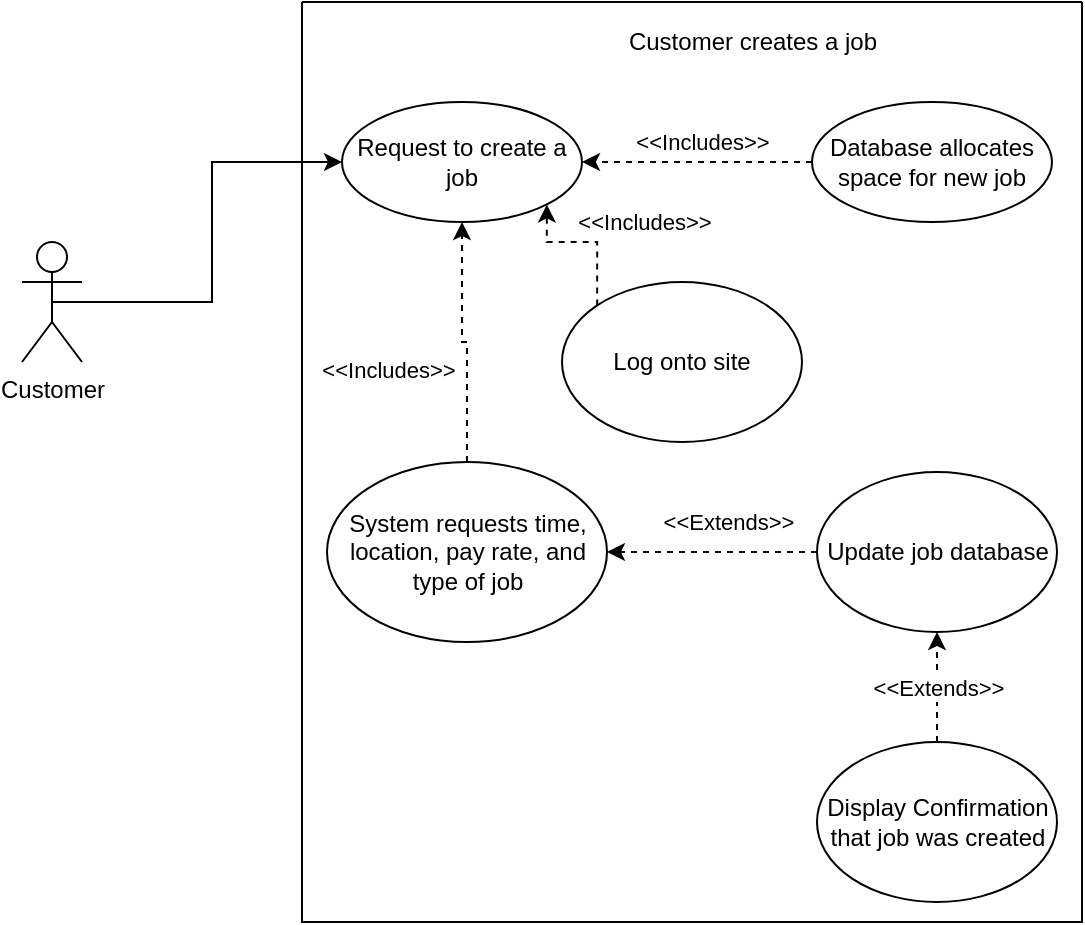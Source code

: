 <mxfile version="16.4.6" type="github" pages="3"><diagram id="Zx_QmFrWZypdLIpAdyQb" name="Create a Job"><mxGraphModel dx="639" dy="747" grid="1" gridSize="10" guides="1" tooltips="1" connect="1" arrows="1" fold="1" page="1" pageScale="1" pageWidth="850" pageHeight="1100" math="0" shadow="0"><root><mxCell id="0"/><mxCell id="1" parent="0"/><mxCell id="qV-fbCYDBjOW4MGnVXR2-8" style="edgeStyle=orthogonalEdgeStyle;rounded=0;orthogonalLoop=1;jettySize=auto;html=1;exitX=0.5;exitY=0.5;exitDx=0;exitDy=0;exitPerimeter=0;entryX=0;entryY=0.5;entryDx=0;entryDy=0;" edge="1" parent="1" source="qV-fbCYDBjOW4MGnVXR2-1" target="qV-fbCYDBjOW4MGnVXR2-4"><mxGeometry relative="1" as="geometry"/></mxCell><mxCell id="qV-fbCYDBjOW4MGnVXR2-1" value="Customer" style="shape=umlActor;verticalLabelPosition=bottom;verticalAlign=top;html=1;" vertex="1" parent="1"><mxGeometry x="30" y="150" width="30" height="60" as="geometry"/></mxCell><mxCell id="qV-fbCYDBjOW4MGnVXR2-4" value="Request to create a job" style="ellipse;whiteSpace=wrap;html=1;verticalAlign=middle;" vertex="1" parent="1"><mxGeometry x="190" y="80" width="120" height="60" as="geometry"/></mxCell><mxCell id="qV-fbCYDBjOW4MGnVXR2-12" style="edgeStyle=orthogonalEdgeStyle;rounded=0;orthogonalLoop=1;jettySize=auto;html=1;exitX=0;exitY=0.5;exitDx=0;exitDy=0;entryX=1;entryY=0.5;entryDx=0;entryDy=0;dashed=1;" edge="1" parent="1" source="qV-fbCYDBjOW4MGnVXR2-9" target="qV-fbCYDBjOW4MGnVXR2-4"><mxGeometry relative="1" as="geometry"/></mxCell><mxCell id="qV-fbCYDBjOW4MGnVXR2-13" value="&amp;lt;&amp;lt;Includes&amp;gt;&amp;gt;" style="edgeLabel;html=1;align=center;verticalAlign=middle;resizable=0;points=[];" vertex="1" connectable="0" parent="qV-fbCYDBjOW4MGnVXR2-12"><mxGeometry x="-0.217" y="1" relative="1" as="geometry"><mxPoint x="-10" y="-11" as="offset"/></mxGeometry></mxCell><mxCell id="qV-fbCYDBjOW4MGnVXR2-9" value="Database allocates space for new job" style="ellipse;whiteSpace=wrap;html=1;" vertex="1" parent="1"><mxGeometry x="425" y="80" width="120" height="60" as="geometry"/></mxCell><mxCell id="qV-fbCYDBjOW4MGnVXR2-16" value="&amp;lt;&amp;lt;Includes&amp;gt;&amp;gt;" style="edgeStyle=orthogonalEdgeStyle;rounded=0;orthogonalLoop=1;jettySize=auto;html=1;exitX=0.5;exitY=0;exitDx=0;exitDy=0;entryX=0.5;entryY=1;entryDx=0;entryDy=0;dashed=1;" edge="1" parent="1" source="qV-fbCYDBjOW4MGnVXR2-14" target="qV-fbCYDBjOW4MGnVXR2-4"><mxGeometry x="-0.25" y="40" relative="1" as="geometry"><mxPoint as="offset"/></mxGeometry></mxCell><mxCell id="qV-fbCYDBjOW4MGnVXR2-21" value="" style="swimlane;startSize=0;" vertex="1" parent="1"><mxGeometry x="170" y="30" width="390" height="460" as="geometry"/></mxCell><mxCell id="qV-fbCYDBjOW4MGnVXR2-22" value="Customer creates a job" style="text;html=1;align=center;verticalAlign=middle;resizable=0;points=[];autosize=1;strokeColor=none;fillColor=none;" vertex="1" parent="qV-fbCYDBjOW4MGnVXR2-21"><mxGeometry x="155" y="10" width="140" height="20" as="geometry"/></mxCell><mxCell id="xqY7a0ANIWQVLVhN2fle-1" value="Log onto site" style="ellipse;whiteSpace=wrap;html=1;" vertex="1" parent="qV-fbCYDBjOW4MGnVXR2-21"><mxGeometry x="130" y="140" width="120" height="80" as="geometry"/></mxCell><mxCell id="qV-fbCYDBjOW4MGnVXR2-14" value="System requests time, location, pay rate, and type of job" style="ellipse;whiteSpace=wrap;html=1;verticalAlign=middle;" vertex="1" parent="qV-fbCYDBjOW4MGnVXR2-21"><mxGeometry x="12.5" y="230" width="140" height="90" as="geometry"/></mxCell><mxCell id="qV-fbCYDBjOW4MGnVXR2-18" value="&amp;lt;&amp;lt;Extends&amp;gt;&amp;gt;" style="edgeStyle=orthogonalEdgeStyle;rounded=0;orthogonalLoop=1;jettySize=auto;html=1;exitX=0;exitY=0.5;exitDx=0;exitDy=0;entryX=1;entryY=0.5;entryDx=0;entryDy=0;dashed=1;" edge="1" parent="qV-fbCYDBjOW4MGnVXR2-21" source="qV-fbCYDBjOW4MGnVXR2-17" target="qV-fbCYDBjOW4MGnVXR2-14"><mxGeometry x="-0.143" y="-15" relative="1" as="geometry"><mxPoint as="offset"/></mxGeometry></mxCell><mxCell id="qV-fbCYDBjOW4MGnVXR2-17" value="Update job database" style="ellipse;whiteSpace=wrap;html=1;" vertex="1" parent="qV-fbCYDBjOW4MGnVXR2-21"><mxGeometry x="257.5" y="235" width="120" height="80" as="geometry"/></mxCell><mxCell id="qV-fbCYDBjOW4MGnVXR2-20" value="&amp;lt;&amp;lt;Extends&amp;gt;&amp;gt;" style="edgeStyle=orthogonalEdgeStyle;rounded=0;orthogonalLoop=1;jettySize=auto;html=1;exitX=0.5;exitY=0;exitDx=0;exitDy=0;entryX=0.5;entryY=1;entryDx=0;entryDy=0;dashed=1;" edge="1" parent="qV-fbCYDBjOW4MGnVXR2-21" source="qV-fbCYDBjOW4MGnVXR2-19" target="qV-fbCYDBjOW4MGnVXR2-17"><mxGeometry relative="1" as="geometry"><Array as="points"><mxPoint x="317.5" y="350"/><mxPoint x="317.5" y="350"/></Array></mxGeometry></mxCell><mxCell id="qV-fbCYDBjOW4MGnVXR2-19" value="Display Confirmation that job was created" style="ellipse;whiteSpace=wrap;html=1;" vertex="1" parent="qV-fbCYDBjOW4MGnVXR2-21"><mxGeometry x="257.5" y="370" width="120" height="80" as="geometry"/></mxCell><mxCell id="xqY7a0ANIWQVLVhN2fle-2" value="&amp;lt;&amp;lt;Includes&amp;gt;&amp;gt;" style="edgeStyle=orthogonalEdgeStyle;rounded=0;orthogonalLoop=1;jettySize=auto;html=1;exitX=0;exitY=0;exitDx=0;exitDy=0;entryX=1;entryY=1;entryDx=0;entryDy=0;dashed=1;" edge="1" parent="1" source="xqY7a0ANIWQVLVhN2fle-1" target="qV-fbCYDBjOW4MGnVXR2-4"><mxGeometry x="-0.162" y="-25" relative="1" as="geometry"><mxPoint x="23" y="15" as="offset"/></mxGeometry></mxCell></root></mxGraphModel></diagram><diagram name="User creates a new account" id="DfImJ0czClOGR9f4nIti"><mxGraphModel dx="752" dy="879" grid="1" gridSize="10" guides="1" tooltips="1" connect="1" arrows="1" fold="1" page="1" pageScale="1" pageWidth="850" pageHeight="1100" math="0" shadow="0"><root><mxCell id="nTVbtUWbXGabkad5to7Q-0"/><mxCell id="nTVbtUWbXGabkad5to7Q-1" parent="nTVbtUWbXGabkad5to7Q-0"/><mxCell id="nTVbtUWbXGabkad5to7Q-2" style="edgeStyle=orthogonalEdgeStyle;rounded=0;orthogonalLoop=1;jettySize=auto;html=1;exitX=0.5;exitY=0.5;exitDx=0;exitDy=0;exitPerimeter=0;entryX=0;entryY=0.5;entryDx=0;entryDy=0;" edge="1" parent="nTVbtUWbXGabkad5to7Q-1" source="nTVbtUWbXGabkad5to7Q-3" target="nTVbtUWbXGabkad5to7Q-4"><mxGeometry relative="1" as="geometry"/></mxCell><mxCell id="nTVbtUWbXGabkad5to7Q-3" value="User" style="shape=umlActor;verticalLabelPosition=bottom;verticalAlign=top;html=1;" vertex="1" parent="nTVbtUWbXGabkad5to7Q-1"><mxGeometry x="30" y="150" width="30" height="60" as="geometry"/></mxCell><mxCell id="nTVbtUWbXGabkad5to7Q-4" value="Request to create a new account" style="ellipse;whiteSpace=wrap;html=1;verticalAlign=middle;" vertex="1" parent="nTVbtUWbXGabkad5to7Q-1"><mxGeometry x="190" y="80" width="120" height="60" as="geometry"/></mxCell><mxCell id="nTVbtUWbXGabkad5to7Q-5" style="edgeStyle=orthogonalEdgeStyle;rounded=0;orthogonalLoop=1;jettySize=auto;html=1;exitX=0;exitY=0.5;exitDx=0;exitDy=0;entryX=1;entryY=0.5;entryDx=0;entryDy=0;dashed=1;" edge="1" parent="nTVbtUWbXGabkad5to7Q-1" source="nTVbtUWbXGabkad5to7Q-7" target="nTVbtUWbXGabkad5to7Q-4"><mxGeometry relative="1" as="geometry"/></mxCell><mxCell id="nTVbtUWbXGabkad5to7Q-6" value="&amp;lt;&amp;lt;Includes&amp;gt;&amp;gt;" style="edgeLabel;html=1;align=center;verticalAlign=middle;resizable=0;points=[];" vertex="1" connectable="0" parent="nTVbtUWbXGabkad5to7Q-5"><mxGeometry x="-0.217" y="1" relative="1" as="geometry"><mxPoint x="-10" y="-11" as="offset"/></mxGeometry></mxCell><mxCell id="nTVbtUWbXGabkad5to7Q-7" value="Database allocates space for new account" style="ellipse;whiteSpace=wrap;html=1;" vertex="1" parent="nTVbtUWbXGabkad5to7Q-1"><mxGeometry x="425" y="80" width="155" height="70" as="geometry"/></mxCell><mxCell id="nTVbtUWbXGabkad5to7Q-8" value="&amp;lt;&amp;lt;Includes&amp;gt;&amp;gt;" style="edgeStyle=orthogonalEdgeStyle;rounded=0;orthogonalLoop=1;jettySize=auto;html=1;exitX=0.5;exitY=0;exitDx=0;exitDy=0;entryX=0.5;entryY=1;entryDx=0;entryDy=0;dashed=1;" edge="1" parent="nTVbtUWbXGabkad5to7Q-1" source="nTVbtUWbXGabkad5to7Q-16" target="nTVbtUWbXGabkad5to7Q-4"><mxGeometry y="-40" relative="1" as="geometry"><mxPoint as="offset"/></mxGeometry></mxCell><mxCell id="nTVbtUWbXGabkad5to7Q-9" value="`" style="swimlane;startSize=0;" vertex="1" parent="nTVbtUWbXGabkad5to7Q-1"><mxGeometry x="160" y="50" width="440" height="650" as="geometry"/></mxCell><mxCell id="nTVbtUWbXGabkad5to7Q-10" value="User creates an account" style="text;html=1;align=center;verticalAlign=middle;resizable=0;points=[];autosize=1;strokeColor=none;fillColor=none;" vertex="1" parent="nTVbtUWbXGabkad5to7Q-9"><mxGeometry x="150" y="10" width="150" height="20" as="geometry"/></mxCell><mxCell id="nTVbtUWbXGabkad5to7Q-21" value="&amp;lt;&amp;lt;Extends&amp;gt;&amp;gt;" style="edgeStyle=orthogonalEdgeStyle;rounded=0;orthogonalLoop=1;jettySize=auto;html=1;exitX=0;exitY=0.5;exitDx=0;exitDy=0;entryX=1;entryY=0.5;entryDx=0;entryDy=0;dashed=1;" edge="1" parent="nTVbtUWbXGabkad5to7Q-9" source="nTVbtUWbXGabkad5to7Q-15" target="nTVbtUWbXGabkad5to7Q-16"><mxGeometry relative="1" as="geometry"/></mxCell><mxCell id="nTVbtUWbXGabkad5to7Q-15" value="Prompt user of invalid or incomplete entry" style="ellipse;whiteSpace=wrap;html=1;" vertex="1" parent="nTVbtUWbXGabkad5to7Q-9"><mxGeometry x="270" y="135" width="140" height="80" as="geometry"/></mxCell><mxCell id="nTVbtUWbXGabkad5to7Q-16" value="System requests necessary information" style="ellipse;whiteSpace=wrap;html=1;verticalAlign=middle;" vertex="1" parent="nTVbtUWbXGabkad5to7Q-9"><mxGeometry x="20" y="130" width="140" height="90" as="geometry"/></mxCell><mxCell id="hL3hwvM2I1etJ5RDarkk-1" value="&amp;lt;&amp;lt;Extends&amp;gt;&amp;gt;" style="edgeStyle=orthogonalEdgeStyle;rounded=0;orthogonalLoop=1;jettySize=auto;html=1;exitX=0.5;exitY=0;exitDx=0;exitDy=0;entryX=0.5;entryY=1;entryDx=0;entryDy=0;dashed=1;" edge="1" parent="nTVbtUWbXGabkad5to7Q-9" source="hL3hwvM2I1etJ5RDarkk-0" target="nTVbtUWbXGabkad5to7Q-16"><mxGeometry x="0.333" y="-40" relative="1" as="geometry"><mxPoint as="offset"/></mxGeometry></mxCell><mxCell id="hL3hwvM2I1etJ5RDarkk-8" value="" style="edgeStyle=orthogonalEdgeStyle;rounded=0;orthogonalLoop=1;jettySize=auto;html=1;dashed=1;" edge="1" parent="nTVbtUWbXGabkad5to7Q-9" source="hL3hwvM2I1etJ5RDarkk-0" target="nTVbtUWbXGabkad5to7Q-16"><mxGeometry relative="1" as="geometry"/></mxCell><mxCell id="hL3hwvM2I1etJ5RDarkk-0" value="Display terms and conditions" style="ellipse;whiteSpace=wrap;html=1;" vertex="1" parent="nTVbtUWbXGabkad5to7Q-9"><mxGeometry x="25" y="290" width="135" height="80" as="geometry"/></mxCell><mxCell id="hL3hwvM2I1etJ5RDarkk-3" value="&amp;lt;&amp;lt;Extends&amp;gt;&amp;gt;" style="edgeStyle=orthogonalEdgeStyle;rounded=0;orthogonalLoop=1;jettySize=auto;html=1;exitX=0;exitY=0.5;exitDx=0;exitDy=0;entryX=1;entryY=0.5;entryDx=0;entryDy=0;dashed=1;" edge="1" parent="nTVbtUWbXGabkad5to7Q-9" source="hL3hwvM2I1etJ5RDarkk-2" target="hL3hwvM2I1etJ5RDarkk-0"><mxGeometry relative="1" as="geometry"/></mxCell><mxCell id="hL3hwvM2I1etJ5RDarkk-2" value="Discard entry if terms and conditions are not accepted" style="ellipse;whiteSpace=wrap;html=1;" vertex="1" parent="nTVbtUWbXGabkad5to7Q-9"><mxGeometry x="267.5" y="285" width="135" height="90" as="geometry"/></mxCell><mxCell id="hL3hwvM2I1etJ5RDarkk-7" value="&amp;lt;&amp;lt;Extends&amp;gt;&amp;gt;" style="edgeStyle=orthogonalEdgeStyle;rounded=0;orthogonalLoop=1;jettySize=auto;html=1;exitX=0;exitY=0.5;exitDx=0;exitDy=0;entryX=1;entryY=0.5;entryDx=0;entryDy=0;dashed=1;" edge="1" parent="nTVbtUWbXGabkad5to7Q-9" source="nTVbtUWbXGabkad5to7Q-12" target="nTVbtUWbXGabkad5to7Q-14"><mxGeometry x="-0.059" y="-10" relative="1" as="geometry"><mxPoint as="offset"/></mxGeometry></mxCell><mxCell id="nTVbtUWbXGabkad5to7Q-12" value="Update account database" style="ellipse;whiteSpace=wrap;html=1;" vertex="1" parent="nTVbtUWbXGabkad5to7Q-9"><mxGeometry x="240" y="540" width="120" height="80" as="geometry"/></mxCell><mxCell id="hL3hwvM2I1etJ5RDarkk-6" value="&amp;lt;&amp;lt;Extends&amp;gt;&amp;gt;" style="edgeStyle=orthogonalEdgeStyle;rounded=0;orthogonalLoop=1;jettySize=auto;html=1;exitX=0.5;exitY=0;exitDx=0;exitDy=0;entryX=0.5;entryY=1;entryDx=0;entryDy=0;dashed=1;" edge="1" parent="nTVbtUWbXGabkad5to7Q-9" source="nTVbtUWbXGabkad5to7Q-14" target="hL3hwvM2I1etJ5RDarkk-4"><mxGeometry y="-40" relative="1" as="geometry"><mxPoint as="offset"/></mxGeometry></mxCell><mxCell id="nTVbtUWbXGabkad5to7Q-14" value="Display Confirmation that account was created" style="ellipse;whiteSpace=wrap;html=1;verticalAlign=middle;horizontal=1;" vertex="1" parent="nTVbtUWbXGabkad5to7Q-9"><mxGeometry x="25" y="540" width="130" height="80" as="geometry"/></mxCell><mxCell id="hL3hwvM2I1etJ5RDarkk-5" value="&amp;lt;&amp;lt;Extends&amp;gt;&amp;gt;" style="edgeStyle=orthogonalEdgeStyle;rounded=0;orthogonalLoop=1;jettySize=auto;html=1;exitX=0.5;exitY=0;exitDx=0;exitDy=0;entryX=0.5;entryY=1;entryDx=0;entryDy=0;dashed=1;" edge="1" parent="nTVbtUWbXGabkad5to7Q-9" source="hL3hwvM2I1etJ5RDarkk-4" target="hL3hwvM2I1etJ5RDarkk-0"><mxGeometry x="0.2" y="-40" relative="1" as="geometry"><mxPoint as="offset"/></mxGeometry></mxCell><mxCell id="hL3hwvM2I1etJ5RDarkk-4" value="Allow access conditional to type of account" style="ellipse;whiteSpace=wrap;html=1;" vertex="1" parent="nTVbtUWbXGabkad5to7Q-9"><mxGeometry x="30" y="420" width="120" height="80" as="geometry"/></mxCell></root></mxGraphModel></diagram><diagram id="Rb0o0P_o0mZRAJOYswBw" name="Finished job"><mxGraphModel dx="639" dy="747" grid="1" gridSize="10" guides="1" tooltips="1" connect="1" arrows="1" fold="1" page="1" pageScale="1" pageWidth="850" pageHeight="1100" math="0" shadow="0"><root><mxCell id="r1SLeKYqLE4OrUx3cYeM-0"/><mxCell id="r1SLeKYqLE4OrUx3cYeM-1" parent="r1SLeKYqLE4OrUx3cYeM-0"/><mxCell id="r1SLeKYqLE4OrUx3cYeM-10" style="edgeStyle=orthogonalEdgeStyle;rounded=0;orthogonalLoop=1;jettySize=auto;html=1;exitX=0.5;exitY=0.5;exitDx=0;exitDy=0;exitPerimeter=0;entryX=0;entryY=0.5;entryDx=0;entryDy=0;" edge="1" parent="r1SLeKYqLE4OrUx3cYeM-1" source="r1SLeKYqLE4OrUx3cYeM-2" target="r1SLeKYqLE4OrUx3cYeM-3"><mxGeometry relative="1" as="geometry"/></mxCell><mxCell id="r1SLeKYqLE4OrUx3cYeM-2" value="Worker" style="shape=umlActor;verticalLabelPosition=bottom;verticalAlign=top;html=1;outlineConnect=0;" vertex="1" parent="r1SLeKYqLE4OrUx3cYeM-1"><mxGeometry x="180" y="130" width="30" height="60" as="geometry"/></mxCell><mxCell id="r1SLeKYqLE4OrUx3cYeM-3" value="Enters that the job is finished" style="ellipse;whiteSpace=wrap;html=1;" vertex="1" parent="r1SLeKYqLE4OrUx3cYeM-1"><mxGeometry x="340" y="120" width="120" height="80" as="geometry"/></mxCell><mxCell id="r1SLeKYqLE4OrUx3cYeM-8" value="&amp;lt;&amp;lt;Includes&amp;gt;&amp;gt;" style="edgeStyle=orthogonalEdgeStyle;rounded=0;orthogonalLoop=1;jettySize=auto;html=1;exitX=0;exitY=0.5;exitDx=0;exitDy=0;entryX=1;entryY=0.5;entryDx=0;entryDy=0;dashed=1;" edge="1" parent="r1SLeKYqLE4OrUx3cYeM-1" source="r1SLeKYqLE4OrUx3cYeM-4" target="r1SLeKYqLE4OrUx3cYeM-3"><mxGeometry y="-10" relative="1" as="geometry"><mxPoint as="offset"/></mxGeometry></mxCell><mxCell id="r1SLeKYqLE4OrUx3cYeM-4" value="Update job status in database" style="ellipse;whiteSpace=wrap;html=1;" vertex="1" parent="r1SLeKYqLE4OrUx3cYeM-1"><mxGeometry x="590" y="120" width="120" height="80" as="geometry"/></mxCell><mxCell id="r1SLeKYqLE4OrUx3cYeM-9" value="&amp;lt;&amp;lt;Includes&amp;gt;&amp;gt;" style="edgeStyle=orthogonalEdgeStyle;rounded=0;orthogonalLoop=1;jettySize=auto;html=1;exitX=0.5;exitY=0;exitDx=0;exitDy=0;entryX=0.5;entryY=1;entryDx=0;entryDy=0;dashed=1;" edge="1" parent="r1SLeKYqLE4OrUx3cYeM-1" source="r1SLeKYqLE4OrUx3cYeM-6" target="r1SLeKYqLE4OrUx3cYeM-3"><mxGeometry x="-0.333" y="-40" relative="1" as="geometry"><mxPoint as="offset"/></mxGeometry></mxCell><mxCell id="r1SLeKYqLE4OrUx3cYeM-6" value="System notifies the customer that the job is finished" style="ellipse;whiteSpace=wrap;html=1;" vertex="1" parent="r1SLeKYqLE4OrUx3cYeM-1"><mxGeometry x="335" y="260" width="130" height="90" as="geometry"/></mxCell><mxCell id="r1SLeKYqLE4OrUx3cYeM-19" style="edgeStyle=orthogonalEdgeStyle;rounded=0;orthogonalLoop=1;jettySize=auto;html=1;exitX=0.5;exitY=0.5;exitDx=0;exitDy=0;exitPerimeter=0;entryX=0;entryY=0.5;entryDx=0;entryDy=0;" edge="1" parent="r1SLeKYqLE4OrUx3cYeM-1" source="r1SLeKYqLE4OrUx3cYeM-11" target="r1SLeKYqLE4OrUx3cYeM-12"><mxGeometry relative="1" as="geometry"/></mxCell><mxCell id="r1SLeKYqLE4OrUx3cYeM-11" value="Customer" style="shape=umlActor;verticalLabelPosition=bottom;verticalAlign=top;html=1;outlineConnect=0;" vertex="1" parent="r1SLeKYqLE4OrUx3cYeM-1"><mxGeometry x="180" y="430" width="30" height="60" as="geometry"/></mxCell><mxCell id="r1SLeKYqLE4OrUx3cYeM-12" value="Receives a notification that their job was completed" style="ellipse;whiteSpace=wrap;html=1;" vertex="1" parent="r1SLeKYqLE4OrUx3cYeM-1"><mxGeometry x="340" y="420" width="120" height="80" as="geometry"/></mxCell><mxCell id="r1SLeKYqLE4OrUx3cYeM-14" value="&amp;lt;&amp;lt;Extends&amp;gt;&amp;gt;" style="edgeStyle=orthogonalEdgeStyle;rounded=0;orthogonalLoop=1;jettySize=auto;html=1;exitX=0;exitY=0;exitDx=0;exitDy=0;entryX=1;entryY=1;entryDx=0;entryDy=0;dashed=1;" edge="1" parent="r1SLeKYqLE4OrUx3cYeM-1" source="r1SLeKYqLE4OrUx3cYeM-13" target="r1SLeKYqLE4OrUx3cYeM-3"><mxGeometry relative="1" as="geometry"><Array as="points"><mxPoint x="588" y="210"/><mxPoint x="442" y="210"/></Array></mxGeometry></mxCell><mxCell id="r1SLeKYqLE4OrUx3cYeM-13" value="Payment for the job gets credited to the worker's account" style="ellipse;whiteSpace=wrap;html=1;" vertex="1" parent="r1SLeKYqLE4OrUx3cYeM-1"><mxGeometry x="570" y="240" width="120" height="80" as="geometry"/></mxCell><mxCell id="r1SLeKYqLE4OrUx3cYeM-16" style="edgeStyle=orthogonalEdgeStyle;rounded=0;orthogonalLoop=1;jettySize=auto;html=1;exitX=0.5;exitY=0;exitDx=0;exitDy=0;entryX=0.5;entryY=1;entryDx=0;entryDy=0;dashed=1;" edge="1" parent="r1SLeKYqLE4OrUx3cYeM-1" source="r1SLeKYqLE4OrUx3cYeM-15" target="r1SLeKYqLE4OrUx3cYeM-12"><mxGeometry relative="1" as="geometry"/></mxCell><mxCell id="r1SLeKYqLE4OrUx3cYeM-15" value="System prompts the Customer to review the work done" style="ellipse;whiteSpace=wrap;html=1;" vertex="1" parent="r1SLeKYqLE4OrUx3cYeM-1"><mxGeometry x="330" y="540" width="140" height="80" as="geometry"/></mxCell><mxCell id="r1SLeKYqLE4OrUx3cYeM-18" value="&amp;lt;&amp;lt;Extends&amp;gt;&amp;gt;" style="edgeStyle=orthogonalEdgeStyle;rounded=0;orthogonalLoop=1;jettySize=auto;html=1;exitX=0;exitY=0.5;exitDx=0;exitDy=0;entryX=1;entryY=0.5;entryDx=0;entryDy=0;dashed=1;" edge="1" parent="r1SLeKYqLE4OrUx3cYeM-1" source="r1SLeKYqLE4OrUx3cYeM-17" target="r1SLeKYqLE4OrUx3cYeM-15"><mxGeometry x="-0.111" y="-10" relative="1" as="geometry"><mxPoint as="offset"/></mxGeometry></mxCell><mxCell id="r1SLeKYqLE4OrUx3cYeM-17" value="System updates worker rating based on the customer rating" style="ellipse;whiteSpace=wrap;html=1;" vertex="1" parent="r1SLeKYqLE4OrUx3cYeM-1"><mxGeometry x="560" y="535" width="140" height="90" as="geometry"/></mxCell></root></mxGraphModel></diagram></mxfile>